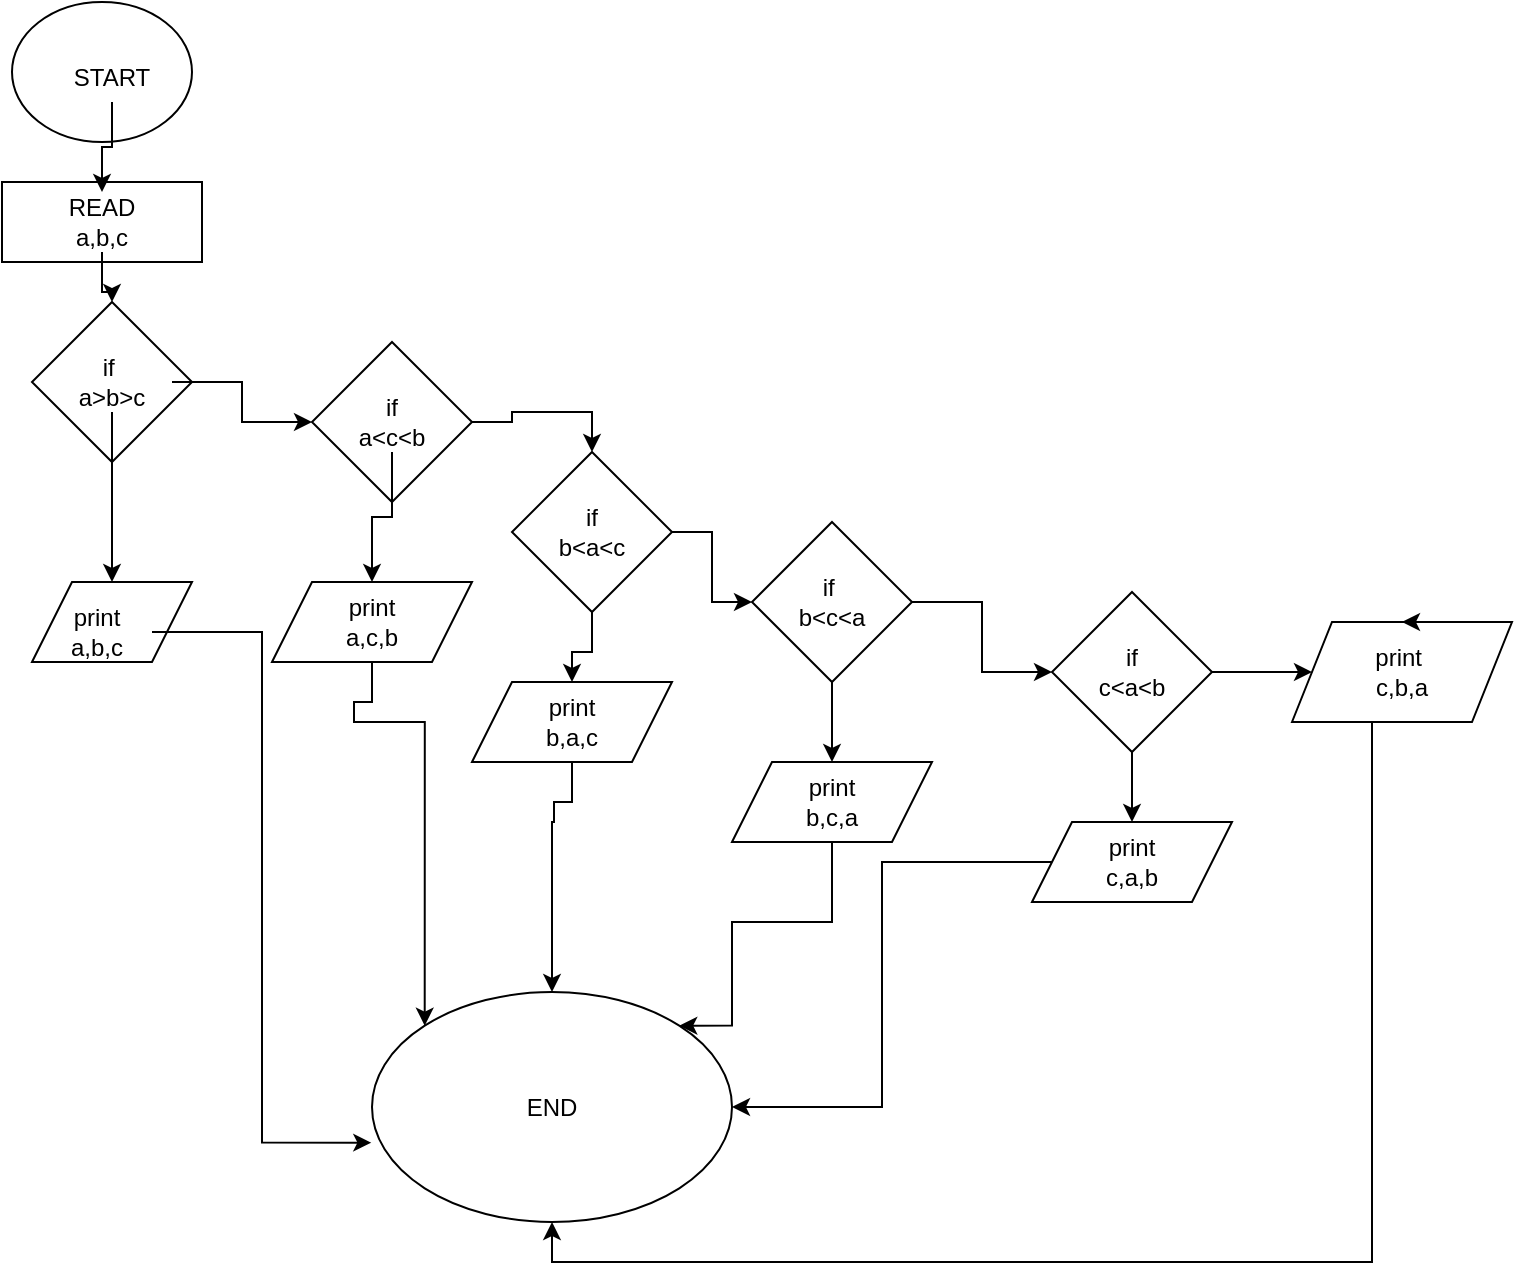 <mxfile version="21.3.4" type="github">
  <diagram name="Page-1" id="oRiMBH-PoCyd57MC5CE8">
    <mxGraphModel dx="1467" dy="753" grid="1" gridSize="10" guides="1" tooltips="1" connect="1" arrows="1" fold="1" page="1" pageScale="1" pageWidth="827" pageHeight="1169" math="0" shadow="0">
      <root>
        <mxCell id="0" />
        <mxCell id="1" parent="0" />
        <mxCell id="ZYFprSUHb7iBvERMPRpS-1" value="" style="ellipse;whiteSpace=wrap;html=1;" vertex="1" parent="1">
          <mxGeometry x="60" y="10" width="90" height="70" as="geometry" />
        </mxCell>
        <mxCell id="ZYFprSUHb7iBvERMPRpS-2" value="" style="rounded=0;whiteSpace=wrap;html=1;" vertex="1" parent="1">
          <mxGeometry x="55" y="100" width="100" height="40" as="geometry" />
        </mxCell>
        <mxCell id="ZYFprSUHb7iBvERMPRpS-3" value="" style="rhombus;whiteSpace=wrap;html=1;" vertex="1" parent="1">
          <mxGeometry x="70" y="160" width="80" height="80" as="geometry" />
        </mxCell>
        <mxCell id="ZYFprSUHb7iBvERMPRpS-9" value="" style="edgeStyle=orthogonalEdgeStyle;rounded=0;orthogonalLoop=1;jettySize=auto;html=1;" edge="1" parent="1" source="ZYFprSUHb7iBvERMPRpS-4" target="ZYFprSUHb7iBvERMPRpS-7">
          <mxGeometry relative="1" as="geometry" />
        </mxCell>
        <mxCell id="ZYFprSUHb7iBvERMPRpS-4" value="START" style="text;html=1;strokeColor=none;fillColor=none;align=center;verticalAlign=middle;whiteSpace=wrap;rounded=0;" vertex="1" parent="1">
          <mxGeometry x="90" y="35" width="40" height="25" as="geometry" />
        </mxCell>
        <mxCell id="ZYFprSUHb7iBvERMPRpS-8" value="" style="edgeStyle=orthogonalEdgeStyle;rounded=0;orthogonalLoop=1;jettySize=auto;html=1;" edge="1" parent="1" source="ZYFprSUHb7iBvERMPRpS-7" target="ZYFprSUHb7iBvERMPRpS-3">
          <mxGeometry relative="1" as="geometry" />
        </mxCell>
        <mxCell id="ZYFprSUHb7iBvERMPRpS-7" value="READ a,b,c" style="text;html=1;strokeColor=none;fillColor=none;align=center;verticalAlign=middle;whiteSpace=wrap;rounded=0;" vertex="1" parent="1">
          <mxGeometry x="75" y="105" width="60" height="30" as="geometry" />
        </mxCell>
        <mxCell id="ZYFprSUHb7iBvERMPRpS-15" value="" style="edgeStyle=orthogonalEdgeStyle;rounded=0;orthogonalLoop=1;jettySize=auto;html=1;" edge="1" parent="1" source="ZYFprSUHb7iBvERMPRpS-11" target="ZYFprSUHb7iBvERMPRpS-14">
          <mxGeometry relative="1" as="geometry" />
        </mxCell>
        <mxCell id="ZYFprSUHb7iBvERMPRpS-23" value="" style="edgeStyle=orthogonalEdgeStyle;rounded=0;orthogonalLoop=1;jettySize=auto;html=1;" edge="1" parent="1" source="ZYFprSUHb7iBvERMPRpS-11" target="ZYFprSUHb7iBvERMPRpS-22">
          <mxGeometry relative="1" as="geometry" />
        </mxCell>
        <mxCell id="ZYFprSUHb7iBvERMPRpS-11" value="if&amp;nbsp;&lt;br&gt;a&amp;gt;b&amp;gt;c&lt;br&gt;&lt;span id=&quot;docs-internal-guid-500e0879-7fff-b8a8-8a22-9ab5bf044d62&quot;&gt;&lt;/span&gt;" style="text;html=1;strokeColor=none;fillColor=none;align=center;verticalAlign=middle;whiteSpace=wrap;rounded=0;" vertex="1" parent="1">
          <mxGeometry x="80" y="185" width="60" height="30" as="geometry" />
        </mxCell>
        <mxCell id="ZYFprSUHb7iBvERMPRpS-14" value="" style="shape=parallelogram;perimeter=parallelogramPerimeter;whiteSpace=wrap;html=1;fixedSize=1;" vertex="1" parent="1">
          <mxGeometry x="70" y="300" width="80" height="40" as="geometry" />
        </mxCell>
        <mxCell id="ZYFprSUHb7iBvERMPRpS-52" style="edgeStyle=orthogonalEdgeStyle;rounded=0;orthogonalLoop=1;jettySize=auto;html=1;entryX=-0.002;entryY=0.655;entryDx=0;entryDy=0;entryPerimeter=0;" edge="1" parent="1" source="ZYFprSUHb7iBvERMPRpS-16" target="ZYFprSUHb7iBvERMPRpS-43">
          <mxGeometry relative="1" as="geometry" />
        </mxCell>
        <mxCell id="ZYFprSUHb7iBvERMPRpS-16" value="print&lt;br&gt;a,b,c" style="text;html=1;strokeColor=none;fillColor=none;align=center;verticalAlign=middle;whiteSpace=wrap;rounded=0;" vertex="1" parent="1">
          <mxGeometry x="75" y="310" width="55" height="30" as="geometry" />
        </mxCell>
        <mxCell id="ZYFprSUHb7iBvERMPRpS-29" style="edgeStyle=orthogonalEdgeStyle;rounded=0;orthogonalLoop=1;jettySize=auto;html=1;entryX=0.5;entryY=0;entryDx=0;entryDy=0;" edge="1" parent="1" source="ZYFprSUHb7iBvERMPRpS-22" target="ZYFprSUHb7iBvERMPRpS-28">
          <mxGeometry relative="1" as="geometry" />
        </mxCell>
        <mxCell id="ZYFprSUHb7iBvERMPRpS-22" value="" style="rhombus;whiteSpace=wrap;html=1;" vertex="1" parent="1">
          <mxGeometry x="210" y="180" width="80" height="80" as="geometry" />
        </mxCell>
        <mxCell id="ZYFprSUHb7iBvERMPRpS-26" value="" style="edgeStyle=orthogonalEdgeStyle;rounded=0;orthogonalLoop=1;jettySize=auto;html=1;" edge="1" parent="1" source="ZYFprSUHb7iBvERMPRpS-24" target="ZYFprSUHb7iBvERMPRpS-25">
          <mxGeometry relative="1" as="geometry" />
        </mxCell>
        <mxCell id="ZYFprSUHb7iBvERMPRpS-24" value="if&lt;br&gt;a&amp;lt;c&amp;lt;b&lt;br&gt;&lt;span id=&quot;docs-internal-guid-8ae573e3-7fff-df7b-9166-f6ecc83a6579&quot;&gt;&lt;/span&gt;" style="text;html=1;strokeColor=none;fillColor=none;align=center;verticalAlign=middle;whiteSpace=wrap;rounded=0;" vertex="1" parent="1">
          <mxGeometry x="220" y="205" width="60" height="30" as="geometry" />
        </mxCell>
        <mxCell id="ZYFprSUHb7iBvERMPRpS-49" style="edgeStyle=orthogonalEdgeStyle;rounded=0;orthogonalLoop=1;jettySize=auto;html=1;entryX=0;entryY=0;entryDx=0;entryDy=0;" edge="1" parent="1" source="ZYFprSUHb7iBvERMPRpS-25" target="ZYFprSUHb7iBvERMPRpS-43">
          <mxGeometry relative="1" as="geometry">
            <mxPoint x="230.0" y="370" as="targetPoint" />
            <Array as="points">
              <mxPoint x="240" y="360" />
              <mxPoint x="231" y="360" />
              <mxPoint x="231" y="370" />
              <mxPoint x="266" y="370" />
            </Array>
          </mxGeometry>
        </mxCell>
        <mxCell id="ZYFprSUHb7iBvERMPRpS-25" value="print&lt;br&gt;a,c,b" style="shape=parallelogram;perimeter=parallelogramPerimeter;whiteSpace=wrap;html=1;fixedSize=1;" vertex="1" parent="1">
          <mxGeometry x="190" y="300" width="100" height="40" as="geometry" />
        </mxCell>
        <mxCell id="ZYFprSUHb7iBvERMPRpS-31" value="" style="edgeStyle=orthogonalEdgeStyle;rounded=0;orthogonalLoop=1;jettySize=auto;html=1;" edge="1" parent="1" source="ZYFprSUHb7iBvERMPRpS-28" target="ZYFprSUHb7iBvERMPRpS-30">
          <mxGeometry relative="1" as="geometry" />
        </mxCell>
        <mxCell id="ZYFprSUHb7iBvERMPRpS-33" value="" style="edgeStyle=orthogonalEdgeStyle;rounded=0;orthogonalLoop=1;jettySize=auto;html=1;" edge="1" parent="1" source="ZYFprSUHb7iBvERMPRpS-28" target="ZYFprSUHb7iBvERMPRpS-32">
          <mxGeometry relative="1" as="geometry" />
        </mxCell>
        <mxCell id="ZYFprSUHb7iBvERMPRpS-28" value="if&lt;br&gt;b&amp;lt;a&amp;lt;c" style="rhombus;whiteSpace=wrap;html=1;" vertex="1" parent="1">
          <mxGeometry x="310" y="235" width="80" height="80" as="geometry" />
        </mxCell>
        <mxCell id="ZYFprSUHb7iBvERMPRpS-50" style="edgeStyle=orthogonalEdgeStyle;rounded=0;orthogonalLoop=1;jettySize=auto;html=1;entryX=0.5;entryY=0;entryDx=0;entryDy=0;" edge="1" parent="1" source="ZYFprSUHb7iBvERMPRpS-30" target="ZYFprSUHb7iBvERMPRpS-43">
          <mxGeometry relative="1" as="geometry">
            <mxPoint x="330.0" y="420" as="targetPoint" />
            <Array as="points">
              <mxPoint x="340" y="410" />
              <mxPoint x="331" y="410" />
              <mxPoint x="331" y="420" />
            </Array>
          </mxGeometry>
        </mxCell>
        <mxCell id="ZYFprSUHb7iBvERMPRpS-30" value="print&lt;br&gt;b,a,c" style="shape=parallelogram;perimeter=parallelogramPerimeter;whiteSpace=wrap;html=1;fixedSize=1;" vertex="1" parent="1">
          <mxGeometry x="290" y="350" width="100" height="40" as="geometry" />
        </mxCell>
        <mxCell id="ZYFprSUHb7iBvERMPRpS-35" value="" style="edgeStyle=orthogonalEdgeStyle;rounded=0;orthogonalLoop=1;jettySize=auto;html=1;" edge="1" parent="1" source="ZYFprSUHb7iBvERMPRpS-32" target="ZYFprSUHb7iBvERMPRpS-34">
          <mxGeometry relative="1" as="geometry" />
        </mxCell>
        <mxCell id="ZYFprSUHb7iBvERMPRpS-37" value="" style="edgeStyle=orthogonalEdgeStyle;rounded=0;orthogonalLoop=1;jettySize=auto;html=1;" edge="1" parent="1" source="ZYFprSUHb7iBvERMPRpS-32" target="ZYFprSUHb7iBvERMPRpS-36">
          <mxGeometry relative="1" as="geometry" />
        </mxCell>
        <mxCell id="ZYFprSUHb7iBvERMPRpS-32" value="if&amp;nbsp;&lt;br&gt;b&amp;lt;c&amp;lt;a" style="rhombus;whiteSpace=wrap;html=1;" vertex="1" parent="1">
          <mxGeometry x="430" y="270" width="80" height="80" as="geometry" />
        </mxCell>
        <mxCell id="ZYFprSUHb7iBvERMPRpS-51" style="edgeStyle=orthogonalEdgeStyle;rounded=0;orthogonalLoop=1;jettySize=auto;html=1;entryX=1;entryY=0;entryDx=0;entryDy=0;" edge="1" parent="1" source="ZYFprSUHb7iBvERMPRpS-34" target="ZYFprSUHb7iBvERMPRpS-43">
          <mxGeometry relative="1" as="geometry">
            <mxPoint x="461.75" y="450" as="targetPoint" />
            <Array as="points">
              <mxPoint x="470" y="470" />
              <mxPoint x="420" y="470" />
              <mxPoint x="420" y="522" />
            </Array>
          </mxGeometry>
        </mxCell>
        <mxCell id="ZYFprSUHb7iBvERMPRpS-34" value="print&lt;br&gt;b,c,a" style="shape=parallelogram;perimeter=parallelogramPerimeter;whiteSpace=wrap;html=1;fixedSize=1;" vertex="1" parent="1">
          <mxGeometry x="420" y="390" width="100" height="40" as="geometry" />
        </mxCell>
        <mxCell id="ZYFprSUHb7iBvERMPRpS-39" value="" style="edgeStyle=orthogonalEdgeStyle;rounded=0;orthogonalLoop=1;jettySize=auto;html=1;" edge="1" parent="1" source="ZYFprSUHb7iBvERMPRpS-36" target="ZYFprSUHb7iBvERMPRpS-38">
          <mxGeometry relative="1" as="geometry" />
        </mxCell>
        <mxCell id="ZYFprSUHb7iBvERMPRpS-41" value="" style="edgeStyle=orthogonalEdgeStyle;rounded=0;orthogonalLoop=1;jettySize=auto;html=1;" edge="1" parent="1" source="ZYFprSUHb7iBvERMPRpS-36" target="ZYFprSUHb7iBvERMPRpS-40">
          <mxGeometry relative="1" as="geometry" />
        </mxCell>
        <mxCell id="ZYFprSUHb7iBvERMPRpS-36" value="if&lt;br&gt;c&amp;lt;a&amp;lt;b" style="rhombus;whiteSpace=wrap;html=1;" vertex="1" parent="1">
          <mxGeometry x="580" y="305" width="80" height="80" as="geometry" />
        </mxCell>
        <mxCell id="ZYFprSUHb7iBvERMPRpS-53" style="edgeStyle=orthogonalEdgeStyle;rounded=0;orthogonalLoop=1;jettySize=auto;html=1;entryX=1;entryY=0.5;entryDx=0;entryDy=0;" edge="1" parent="1" source="ZYFprSUHb7iBvERMPRpS-38" target="ZYFprSUHb7iBvERMPRpS-43">
          <mxGeometry relative="1" as="geometry" />
        </mxCell>
        <mxCell id="ZYFprSUHb7iBvERMPRpS-38" value="print&lt;br&gt;c,a,b" style="shape=parallelogram;perimeter=parallelogramPerimeter;whiteSpace=wrap;html=1;fixedSize=1;" vertex="1" parent="1">
          <mxGeometry x="570" y="420" width="100" height="40" as="geometry" />
        </mxCell>
        <mxCell id="ZYFprSUHb7iBvERMPRpS-54" style="edgeStyle=orthogonalEdgeStyle;rounded=0;orthogonalLoop=1;jettySize=auto;html=1;entryX=0.5;entryY=1;entryDx=0;entryDy=0;" edge="1" parent="1" source="ZYFprSUHb7iBvERMPRpS-40" target="ZYFprSUHb7iBvERMPRpS-43">
          <mxGeometry relative="1" as="geometry">
            <Array as="points">
              <mxPoint x="740" y="640" />
              <mxPoint x="330" y="640" />
            </Array>
          </mxGeometry>
        </mxCell>
        <mxCell id="ZYFprSUHb7iBvERMPRpS-40" value="print&amp;nbsp;&lt;br&gt;c,b,a" style="shape=parallelogram;perimeter=parallelogramPerimeter;whiteSpace=wrap;html=1;fixedSize=1;" vertex="1" parent="1">
          <mxGeometry x="700" y="320" width="110" height="50" as="geometry" />
        </mxCell>
        <mxCell id="ZYFprSUHb7iBvERMPRpS-43" value="END" style="ellipse;whiteSpace=wrap;html=1;" vertex="1" parent="1">
          <mxGeometry x="240" y="505" width="180" height="115" as="geometry" />
        </mxCell>
        <mxCell id="ZYFprSUHb7iBvERMPRpS-48" style="edgeStyle=orthogonalEdgeStyle;rounded=0;orthogonalLoop=1;jettySize=auto;html=1;exitX=0.75;exitY=0;exitDx=0;exitDy=0;entryX=0.5;entryY=0;entryDx=0;entryDy=0;" edge="1" parent="1" source="ZYFprSUHb7iBvERMPRpS-40" target="ZYFprSUHb7iBvERMPRpS-40">
          <mxGeometry relative="1" as="geometry" />
        </mxCell>
      </root>
    </mxGraphModel>
  </diagram>
</mxfile>

